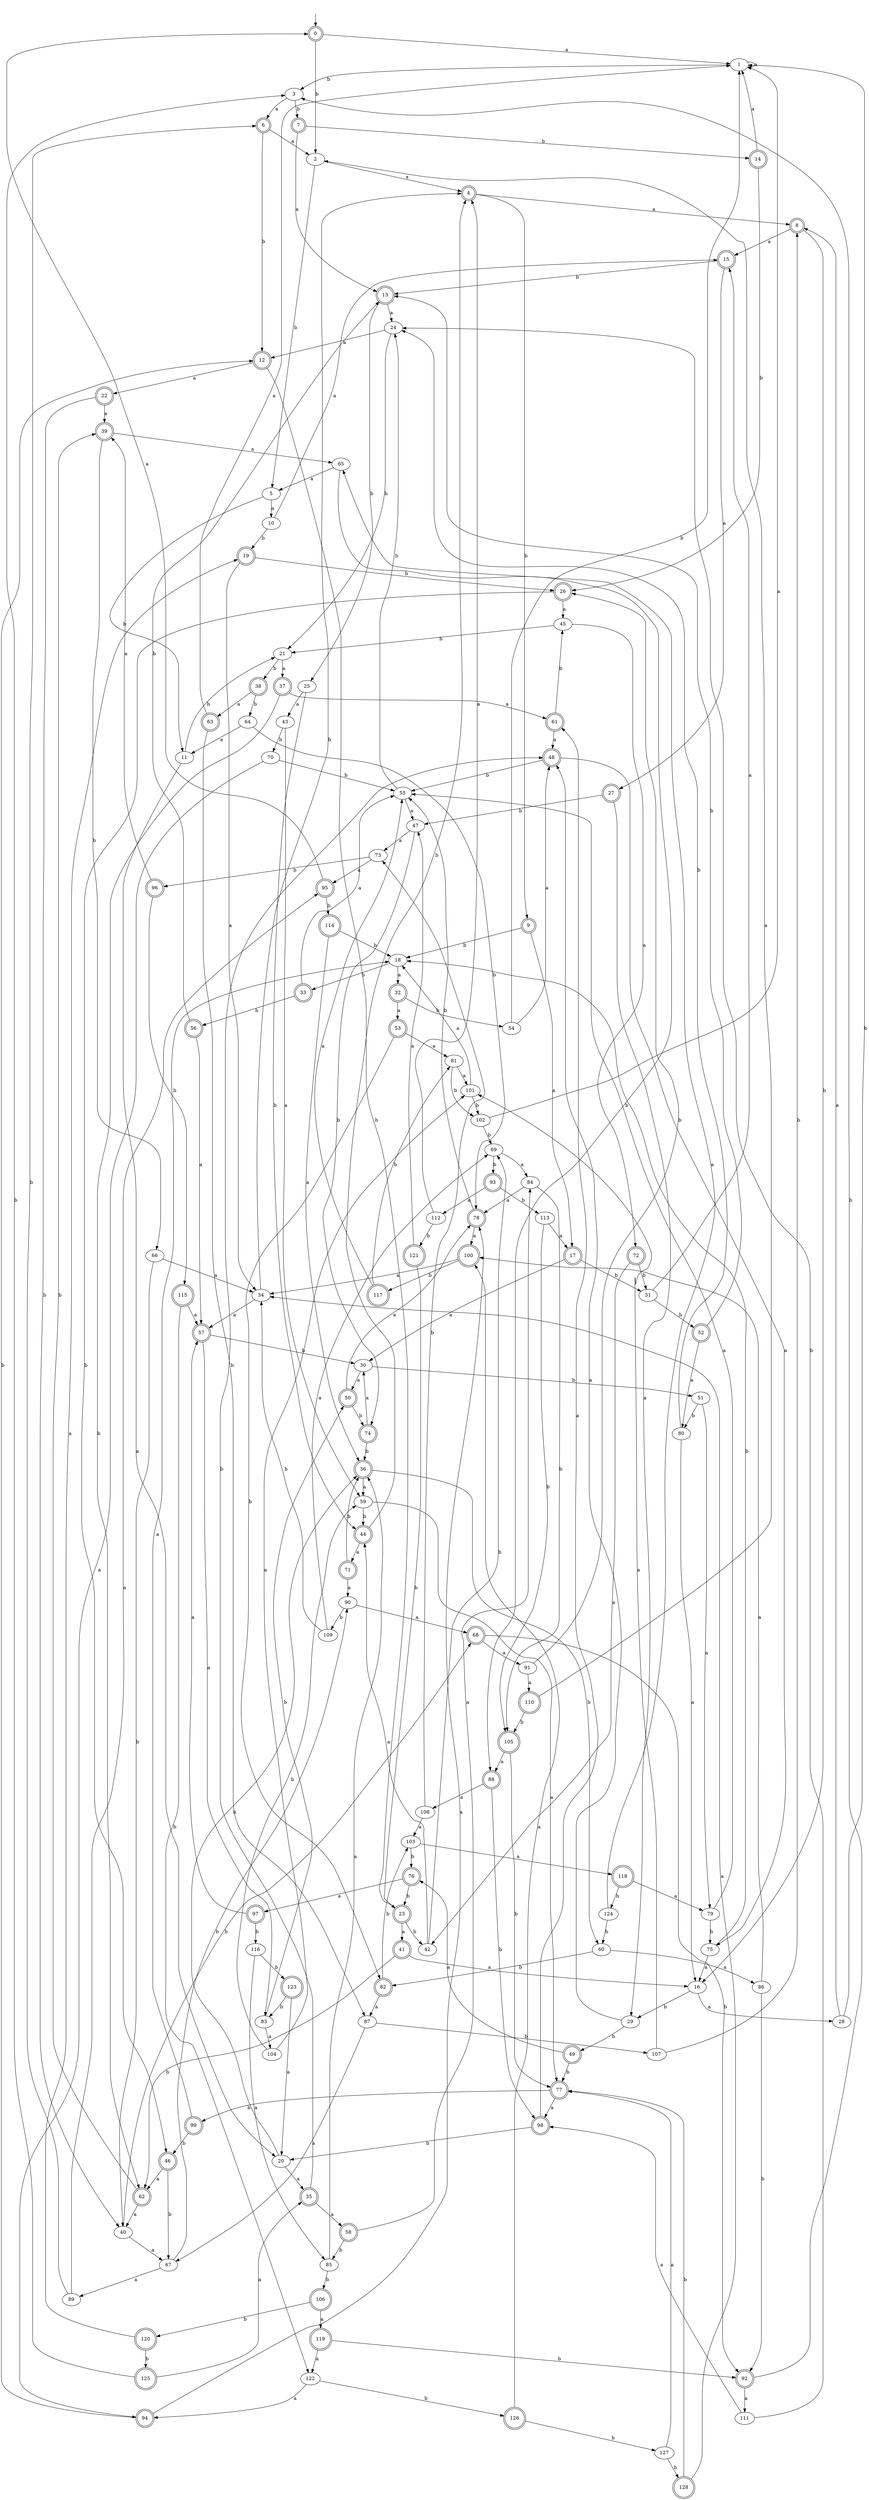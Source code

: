 digraph RandomDFA {
  __start0 [label="", shape=none];
  __start0 -> 0 [label=""];
  0 [shape=circle] [shape=doublecircle]
  0 -> 1 [label="a"]
  0 -> 2 [label="b"]
  1
  1 -> 1 [label="a"]
  1 -> 3 [label="b"]
  2
  2 -> 4 [label="a"]
  2 -> 5 [label="b"]
  3
  3 -> 6 [label="a"]
  3 -> 7 [label="b"]
  4 [shape=doublecircle]
  4 -> 8 [label="a"]
  4 -> 9 [label="b"]
  5
  5 -> 10 [label="a"]
  5 -> 11 [label="b"]
  6 [shape=doublecircle]
  6 -> 2 [label="a"]
  6 -> 12 [label="b"]
  7 [shape=doublecircle]
  7 -> 13 [label="a"]
  7 -> 14 [label="b"]
  8 [shape=doublecircle]
  8 -> 15 [label="a"]
  8 -> 16 [label="b"]
  9 [shape=doublecircle]
  9 -> 17 [label="a"]
  9 -> 18 [label="b"]
  10
  10 -> 15 [label="a"]
  10 -> 19 [label="b"]
  11
  11 -> 20 [label="a"]
  11 -> 21 [label="b"]
  12 [shape=doublecircle]
  12 -> 22 [label="a"]
  12 -> 23 [label="b"]
  13 [shape=doublecircle]
  13 -> 24 [label="a"]
  13 -> 25 [label="b"]
  14 [shape=doublecircle]
  14 -> 1 [label="a"]
  14 -> 26 [label="b"]
  15 [shape=doublecircle]
  15 -> 27 [label="a"]
  15 -> 13 [label="b"]
  16
  16 -> 28 [label="a"]
  16 -> 29 [label="b"]
  17 [shape=doublecircle]
  17 -> 30 [label="a"]
  17 -> 31 [label="b"]
  18
  18 -> 32 [label="a"]
  18 -> 33 [label="b"]
  19 [shape=doublecircle]
  19 -> 34 [label="a"]
  19 -> 26 [label="b"]
  20
  20 -> 35 [label="a"]
  20 -> 36 [label="b"]
  21
  21 -> 37 [label="a"]
  21 -> 38 [label="b"]
  22 [shape=doublecircle]
  22 -> 39 [label="a"]
  22 -> 40 [label="b"]
  23 [shape=doublecircle]
  23 -> 41 [label="a"]
  23 -> 42 [label="b"]
  24
  24 -> 12 [label="a"]
  24 -> 21 [label="b"]
  25
  25 -> 43 [label="a"]
  25 -> 44 [label="b"]
  26 [shape=doublecircle]
  26 -> 45 [label="a"]
  26 -> 46 [label="b"]
  27 [shape=doublecircle]
  27 -> 29 [label="a"]
  27 -> 47 [label="b"]
  28
  28 -> 8 [label="a"]
  28 -> 1 [label="b"]
  29
  29 -> 48 [label="a"]
  29 -> 49 [label="b"]
  30
  30 -> 50 [label="a"]
  30 -> 51 [label="b"]
  31
  31 -> 15 [label="a"]
  31 -> 52 [label="b"]
  32 [shape=doublecircle]
  32 -> 53 [label="a"]
  32 -> 54 [label="b"]
  33 [shape=doublecircle]
  33 -> 55 [label="a"]
  33 -> 56 [label="b"]
  34
  34 -> 57 [label="a"]
  34 -> 4 [label="b"]
  35 [shape=doublecircle]
  35 -> 58 [label="a"]
  35 -> 48 [label="b"]
  36 [shape=doublecircle]
  36 -> 59 [label="a"]
  36 -> 60 [label="b"]
  37 [shape=doublecircle]
  37 -> 61 [label="a"]
  37 -> 62 [label="b"]
  38 [shape=doublecircle]
  38 -> 63 [label="a"]
  38 -> 64 [label="b"]
  39 [shape=doublecircle]
  39 -> 65 [label="a"]
  39 -> 66 [label="b"]
  40
  40 -> 67 [label="a"]
  40 -> 68 [label="b"]
  41 [shape=doublecircle]
  41 -> 16 [label="a"]
  41 -> 62 [label="b"]
  42
  42 -> 44 [label="a"]
  42 -> 69 [label="b"]
  43
  43 -> 59 [label="a"]
  43 -> 70 [label="b"]
  44 [shape=doublecircle]
  44 -> 71 [label="a"]
  44 -> 4 [label="b"]
  45
  45 -> 72 [label="a"]
  45 -> 21 [label="b"]
  46 [shape=doublecircle]
  46 -> 62 [label="a"]
  46 -> 67 [label="b"]
  47
  47 -> 73 [label="a"]
  47 -> 74 [label="b"]
  48 [shape=doublecircle]
  48 -> 75 [label="a"]
  48 -> 55 [label="b"]
  49 [shape=doublecircle]
  49 -> 76 [label="a"]
  49 -> 77 [label="b"]
  50 [shape=doublecircle]
  50 -> 78 [label="a"]
  50 -> 74 [label="b"]
  51
  51 -> 79 [label="a"]
  51 -> 80 [label="b"]
  52 [shape=doublecircle]
  52 -> 80 [label="a"]
  52 -> 13 [label="b"]
  53 [shape=doublecircle]
  53 -> 81 [label="a"]
  53 -> 82 [label="b"]
  54
  54 -> 48 [label="a"]
  54 -> 1 [label="b"]
  55
  55 -> 47 [label="a"]
  55 -> 24 [label="b"]
  56 [shape=doublecircle]
  56 -> 57 [label="a"]
  56 -> 13 [label="b"]
  57 [shape=doublecircle]
  57 -> 83 [label="a"]
  57 -> 30 [label="b"]
  58 [shape=doublecircle]
  58 -> 84 [label="a"]
  58 -> 85 [label="b"]
  59
  59 -> 77 [label="a"]
  59 -> 44 [label="b"]
  60
  60 -> 86 [label="a"]
  60 -> 82 [label="b"]
  61 [shape=doublecircle]
  61 -> 48 [label="a"]
  61 -> 45 [label="b"]
  62 [shape=doublecircle]
  62 -> 40 [label="a"]
  62 -> 39 [label="b"]
  63 [shape=doublecircle]
  63 -> 1 [label="a"]
  63 -> 87 [label="b"]
  64
  64 -> 11 [label="a"]
  64 -> 78 [label="b"]
  65
  65 -> 5 [label="a"]
  65 -> 88 [label="b"]
  66
  66 -> 34 [label="a"]
  66 -> 40 [label="b"]
  67
  67 -> 89 [label="a"]
  67 -> 90 [label="b"]
  68 [shape=doublecircle]
  68 -> 91 [label="a"]
  68 -> 92 [label="b"]
  69
  69 -> 84 [label="a"]
  69 -> 93 [label="b"]
  70
  70 -> 94 [label="a"]
  70 -> 55 [label="b"]
  71 [shape=doublecircle]
  71 -> 90 [label="a"]
  71 -> 36 [label="b"]
  72 [shape=doublecircle]
  72 -> 42 [label="a"]
  72 -> 31 [label="b"]
  73
  73 -> 95 [label="a"]
  73 -> 96 [label="b"]
  74 [shape=doublecircle]
  74 -> 30 [label="a"]
  74 -> 36 [label="b"]
  75
  75 -> 16 [label="a"]
  75 -> 18 [label="b"]
  76 [shape=doublecircle]
  76 -> 97 [label="a"]
  76 -> 23 [label="b"]
  77 [shape=doublecircle]
  77 -> 98 [label="a"]
  77 -> 99 [label="b"]
  78 [shape=doublecircle]
  78 -> 100 [label="a"]
  78 -> 55 [label="b"]
  79
  79 -> 55 [label="a"]
  79 -> 75 [label="b"]
  80
  80 -> 16 [label="a"]
  80 -> 24 [label="b"]
  81
  81 -> 101 [label="a"]
  81 -> 102 [label="b"]
  82 [shape=doublecircle]
  82 -> 87 [label="a"]
  82 -> 103 [label="b"]
  83
  83 -> 104 [label="a"]
  83 -> 50 [label="b"]
  84
  84 -> 78 [label="a"]
  84 -> 105 [label="b"]
  85
  85 -> 36 [label="a"]
  85 -> 106 [label="b"]
  86
  86 -> 100 [label="a"]
  86 -> 92 [label="b"]
  87
  87 -> 67 [label="a"]
  87 -> 107 [label="b"]
  88 [shape=doublecircle]
  88 -> 108 [label="a"]
  88 -> 98 [label="b"]
  89
  89 -> 95 [label="a"]
  89 -> 6 [label="b"]
  90
  90 -> 68 [label="a"]
  90 -> 109 [label="b"]
  91
  91 -> 110 [label="a"]
  91 -> 26 [label="b"]
  92 [shape=doublecircle]
  92 -> 111 [label="a"]
  92 -> 3 [label="b"]
  93 [shape=doublecircle]
  93 -> 112 [label="a"]
  93 -> 113 [label="b"]
  94 [shape=doublecircle]
  94 -> 78 [label="a"]
  94 -> 12 [label="b"]
  95 [shape=doublecircle]
  95 -> 0 [label="a"]
  95 -> 114 [label="b"]
  96 [shape=doublecircle]
  96 -> 39 [label="a"]
  96 -> 115 [label="b"]
  97 [shape=doublecircle]
  97 -> 57 [label="a"]
  97 -> 116 [label="b"]
  98 [shape=doublecircle]
  98 -> 61 [label="a"]
  98 -> 20 [label="b"]
  99 [shape=doublecircle]
  99 -> 18 [label="a"]
  99 -> 46 [label="b"]
  100 [shape=doublecircle]
  100 -> 34 [label="a"]
  100 -> 117 [label="b"]
  101
  101 -> 18 [label="a"]
  101 -> 102 [label="b"]
  102
  102 -> 1 [label="a"]
  102 -> 69 [label="b"]
  103
  103 -> 118 [label="a"]
  103 -> 76 [label="b"]
  104
  104 -> 101 [label="a"]
  104 -> 59 [label="b"]
  105 [shape=doublecircle]
  105 -> 88 [label="a"]
  105 -> 77 [label="b"]
  106 [shape=doublecircle]
  106 -> 119 [label="a"]
  106 -> 120 [label="b"]
  107
  107 -> 101 [label="a"]
  107 -> 8 [label="b"]
  108
  108 -> 103 [label="a"]
  108 -> 73 [label="b"]
  109
  109 -> 69 [label="a"]
  109 -> 34 [label="b"]
  110 [shape=doublecircle]
  110 -> 2 [label="a"]
  110 -> 105 [label="b"]
  111
  111 -> 98 [label="a"]
  111 -> 24 [label="b"]
  112
  112 -> 4 [label="a"]
  112 -> 121 [label="b"]
  113
  113 -> 17 [label="a"]
  113 -> 105 [label="b"]
  114 [shape=doublecircle]
  114 -> 36 [label="a"]
  114 -> 18 [label="b"]
  115 [shape=doublecircle]
  115 -> 57 [label="a"]
  115 -> 122 [label="b"]
  116
  116 -> 85 [label="a"]
  116 -> 123 [label="b"]
  117 [shape=doublecircle]
  117 -> 55 [label="a"]
  117 -> 81 [label="b"]
  118 [shape=doublecircle]
  118 -> 79 [label="a"]
  118 -> 124 [label="b"]
  119 [shape=doublecircle]
  119 -> 122 [label="a"]
  119 -> 92 [label="b"]
  120 [shape=doublecircle]
  120 -> 19 [label="a"]
  120 -> 125 [label="b"]
  121 [shape=doublecircle]
  121 -> 47 [label="a"]
  121 -> 23 [label="b"]
  122
  122 -> 94 [label="a"]
  122 -> 126 [label="b"]
  123 [shape=doublecircle]
  123 -> 20 [label="a"]
  123 -> 83 [label="b"]
  124
  124 -> 65 [label="a"]
  124 -> 60 [label="b"]
  125 [shape=doublecircle]
  125 -> 35 [label="a"]
  125 -> 3 [label="b"]
  126 [shape=doublecircle]
  126 -> 100 [label="a"]
  126 -> 127 [label="b"]
  127
  127 -> 77 [label="a"]
  127 -> 128 [label="b"]
  128 [shape=doublecircle]
  128 -> 34 [label="a"]
  128 -> 77 [label="b"]
}
